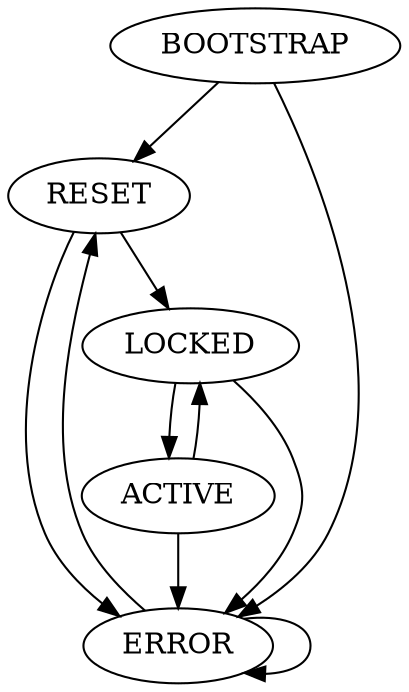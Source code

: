 // Order State Machine
digraph {
	0 [label=BOOTSTRAP]
	1 [label=RESET]
	4 [label=ERROR]
	2 [label=ACTIVE]
	3 [label=LOCKED]
	0 -> 1
	4 -> 1
	1 -> 3
	3 -> 2
	2 -> 3
	3 -> 4
	1 -> 4
	4 -> 4
	2 -> 4
	0 -> 4
}
